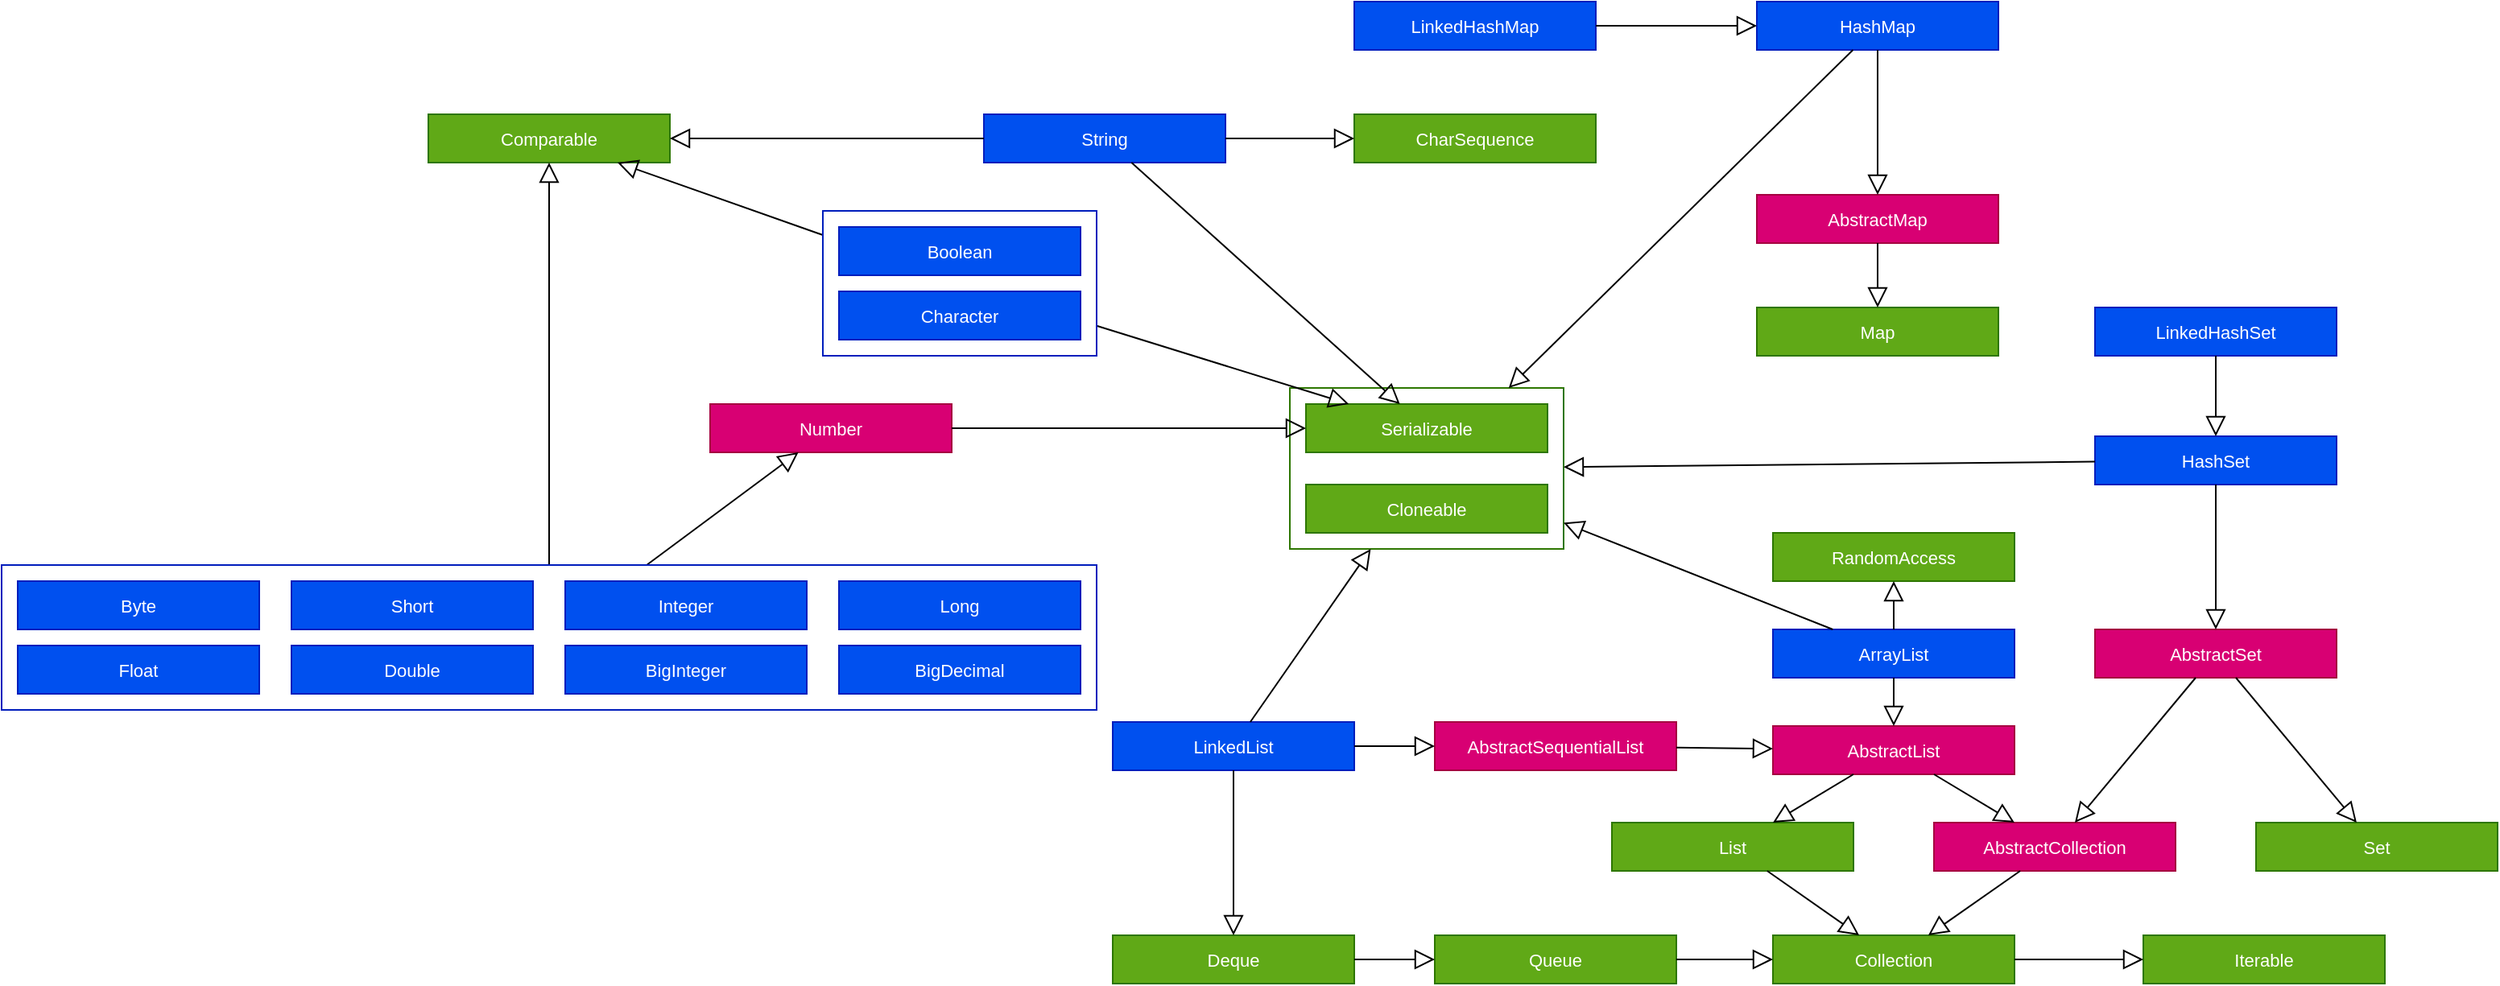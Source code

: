 <mxfile compressed="false" version="20.0.3" type="device">
  <diagram id="C5RBs43oDa-KdzZeNtuy" name="Page-1">
    <mxGraphModel dx="1306" dy="636" grid="1" gridSize="10" guides="1" tooltips="1" connect="1" arrows="1" fold="1" page="1" pageScale="1" pageWidth="1654" pageHeight="1169" math="0" shadow="0">
      <root>
        <mxCell id="WIyWlLk6GJQsqaUBKTNV-0" />
        <mxCell id="WIyWlLk6GJQsqaUBKTNV-1" parent="WIyWlLk6GJQsqaUBKTNV-0" />
        <mxCell id="bcarhAzKGb76M7BZtldy-30" value="String" style="rounded=0;fontFamily=Helvetica;fontSize=11;fontColor=#ffffff;fillColor=#0050ef;strokeColor=#001DBC;" parent="WIyWlLk6GJQsqaUBKTNV-1" vertex="1">
          <mxGeometry x="640" y="400" width="150" height="30" as="geometry" />
        </mxCell>
        <mxCell id="bcarhAzKGb76M7BZtldy-31" value="List" style="rounded=0;fontFamily=Helvetica;fontSize=11;fontColor=#ffffff;fillColor=#60a917;strokeColor=#2D7600;" parent="WIyWlLk6GJQsqaUBKTNV-1" vertex="1">
          <mxGeometry x="1030" y="840" width="150" height="30" as="geometry" />
        </mxCell>
        <mxCell id="bcarhAzKGb76M7BZtldy-46" value="Collection" style="rounded=0;fontFamily=Helvetica;fontSize=11;fontColor=#ffffff;fillColor=#60a917;strokeColor=#2D7600;" parent="WIyWlLk6GJQsqaUBKTNV-1" vertex="1">
          <mxGeometry x="1130" y="910" width="150" height="30" as="geometry" />
        </mxCell>
        <mxCell id="bcarhAzKGb76M7BZtldy-48" value="Iterable" style="rounded=0;fontFamily=Helvetica;fontSize=11;fontColor=#ffffff;fillColor=#60a917;strokeColor=#2D7600;" parent="WIyWlLk6GJQsqaUBKTNV-1" vertex="1">
          <mxGeometry x="1360" y="910" width="150" height="30" as="geometry" />
        </mxCell>
        <mxCell id="bcarhAzKGb76M7BZtldy-50" value="ArrayList" style="rounded=0;fontFamily=Helvetica;fontSize=11;fontColor=#ffffff;fillColor=#0050ef;strokeColor=#001DBC;" parent="WIyWlLk6GJQsqaUBKTNV-1" vertex="1">
          <mxGeometry x="1130" y="720" width="150" height="30" as="geometry" />
        </mxCell>
        <mxCell id="bcarhAzKGb76M7BZtldy-51" value="LinkedList" style="rounded=0;fontFamily=Helvetica;fontSize=11;fontColor=#ffffff;fillColor=#0050ef;strokeColor=#001DBC;" parent="WIyWlLk6GJQsqaUBKTNV-1" vertex="1">
          <mxGeometry x="720" y="777.5" width="150" height="30" as="geometry" />
        </mxCell>
        <mxCell id="bcarhAzKGb76M7BZtldy-53" value="RandomAccess" style="rounded=0;fontFamily=Helvetica;fontSize=11;fontColor=#ffffff;fillColor=#60a917;strokeColor=#2D7600;" parent="WIyWlLk6GJQsqaUBKTNV-1" vertex="1">
          <mxGeometry x="1130" y="660" width="150" height="30" as="geometry" />
        </mxCell>
        <mxCell id="bcarhAzKGb76M7BZtldy-55" value="Deque" style="rounded=0;fontFamily=Helvetica;fontSize=11;fontColor=#ffffff;fillColor=#60a917;strokeColor=#2D7600;" parent="WIyWlLk6GJQsqaUBKTNV-1" vertex="1">
          <mxGeometry x="720" y="910" width="150" height="30" as="geometry" />
        </mxCell>
        <mxCell id="bcarhAzKGb76M7BZtldy-62" value="Queue" style="rounded=0;fontFamily=Helvetica;fontSize=11;fontColor=#ffffff;fillColor=#60a917;strokeColor=#2D7600;" parent="WIyWlLk6GJQsqaUBKTNV-1" vertex="1">
          <mxGeometry x="920" y="910" width="150" height="30" as="geometry" />
        </mxCell>
        <mxCell id="bcarhAzKGb76M7BZtldy-66" value="AbstractSequentialList" style="rounded=0;fontFamily=Helvetica;fontSize=11;fontColor=#ffffff;fillColor=#d80073;strokeColor=#A50040;" parent="WIyWlLk6GJQsqaUBKTNV-1" vertex="1">
          <mxGeometry x="920" y="777.5" width="150" height="30" as="geometry" />
        </mxCell>
        <mxCell id="bcarhAzKGb76M7BZtldy-67" value="AbstractList" style="rounded=0;fontFamily=Helvetica;fontSize=11;fontColor=#ffffff;fillColor=#d80073;strokeColor=#A50040;" parent="WIyWlLk6GJQsqaUBKTNV-1" vertex="1">
          <mxGeometry x="1130" y="780" width="150" height="30" as="geometry" />
        </mxCell>
        <mxCell id="bcarhAzKGb76M7BZtldy-68" value="AbstractCollection" style="rounded=0;fontFamily=Helvetica;fontSize=11;fontColor=#ffffff;fillColor=#d80073;strokeColor=#A50040;" parent="WIyWlLk6GJQsqaUBKTNV-1" vertex="1">
          <mxGeometry x="1230" y="840" width="150" height="30" as="geometry" />
        </mxCell>
        <mxCell id="bcarhAzKGb76M7BZtldy-86" value="CharSequence" style="rounded=0;fontFamily=Helvetica;fontSize=11;fontColor=#ffffff;fillColor=#60a917;strokeColor=#2D7600;" parent="WIyWlLk6GJQsqaUBKTNV-1" vertex="1">
          <mxGeometry x="870" y="400" width="150" height="30" as="geometry" />
        </mxCell>
        <mxCell id="bcarhAzKGb76M7BZtldy-98" value="AbstractSet" style="rounded=0;fontFamily=Helvetica;fontSize=11;fontColor=#ffffff;fillColor=#d80073;strokeColor=#A50040;" parent="WIyWlLk6GJQsqaUBKTNV-1" vertex="1">
          <mxGeometry x="1330" y="720" width="150" height="30" as="geometry" />
        </mxCell>
        <mxCell id="bcarhAzKGb76M7BZtldy-99" value="Set" style="rounded=0;fontFamily=Helvetica;fontSize=11;fontColor=#ffffff;fillColor=#60a917;strokeColor=#2D7600;" parent="WIyWlLk6GJQsqaUBKTNV-1" vertex="1">
          <mxGeometry x="1430" y="840" width="150" height="30" as="geometry" />
        </mxCell>
        <mxCell id="bcarhAzKGb76M7BZtldy-32" value="Map" style="rounded=0;fontFamily=Helvetica;fontSize=11;fontColor=#ffffff;fillColor=#60a917;strokeColor=#2D7600;" parent="WIyWlLk6GJQsqaUBKTNV-1" vertex="1">
          <mxGeometry x="1120" y="520" width="150" height="30" as="geometry" />
        </mxCell>
        <mxCell id="bcarhAzKGb76M7BZtldy-88" value="HashMap" style="rounded=0;fontFamily=Helvetica;fontSize=11;fontColor=#ffffff;fillColor=#0050ef;strokeColor=#001DBC;" parent="WIyWlLk6GJQsqaUBKTNV-1" vertex="1">
          <mxGeometry x="1120" y="330" width="150" height="30" as="geometry" />
        </mxCell>
        <mxCell id="bcarhAzKGb76M7BZtldy-89" value="AbstractMap" style="rounded=0;fontFamily=Helvetica;fontSize=11;fontColor=#ffffff;fillColor=#d80073;strokeColor=#A50040;" parent="WIyWlLk6GJQsqaUBKTNV-1" vertex="1">
          <mxGeometry x="1120" y="450" width="150" height="30" as="geometry" />
        </mxCell>
        <mxCell id="bcarhAzKGb76M7BZtldy-94" value="LinkedHashMap" style="rounded=0;fontFamily=Helvetica;fontSize=11;fontColor=#ffffff;fillColor=#0050ef;strokeColor=#001DBC;" parent="WIyWlLk6GJQsqaUBKTNV-1" vertex="1">
          <mxGeometry x="870" y="330" width="150" height="30" as="geometry" />
        </mxCell>
        <mxCell id="bcarhAzKGb76M7BZtldy-97" value="HashSet" style="rounded=0;fontFamily=Helvetica;fontSize=11;fontColor=#ffffff;fillColor=#0050ef;strokeColor=#001DBC;" parent="WIyWlLk6GJQsqaUBKTNV-1" vertex="1">
          <mxGeometry x="1330" y="600" width="150" height="30" as="geometry" />
        </mxCell>
        <mxCell id="bcarhAzKGb76M7BZtldy-104" value="LinkedHashSet" style="rounded=0;fontFamily=Helvetica;fontSize=11;fontColor=#ffffff;fillColor=#0050ef;strokeColor=#001DBC;" parent="WIyWlLk6GJQsqaUBKTNV-1" vertex="1">
          <mxGeometry x="1330" y="520" width="150" height="30" as="geometry" />
        </mxCell>
        <mxCell id="bcarhAzKGb76M7BZtldy-27" value="Number" style="rounded=0;fontFamily=Helvetica;fontSize=11;fontColor=#ffffff;fillColor=#d80073;strokeColor=#A50040;" parent="WIyWlLk6GJQsqaUBKTNV-1" vertex="1">
          <mxGeometry x="470" y="580" width="150" height="30" as="geometry" />
        </mxCell>
        <mxCell id="bcarhAzKGb76M7BZtldy-76" value="Comparable" style="rounded=0;fontFamily=Helvetica;fontSize=11;fontColor=#ffffff;fillColor=#60a917;strokeColor=#2D7600;" parent="WIyWlLk6GJQsqaUBKTNV-1" vertex="1">
          <mxGeometry x="295" y="400" width="150" height="30" as="geometry" />
        </mxCell>
        <mxCell id="xo6h9skGutNDoiyW-js7-5" value="" style="group" parent="WIyWlLk6GJQsqaUBKTNV-1" vertex="1" connectable="0">
          <mxGeometry x="830" y="570" width="170" height="100" as="geometry" />
        </mxCell>
        <mxCell id="bcarhAzKGb76M7BZtldy-115" value="" style="rounded=0;fontFamily=Helvetica;fontSize=11;fontColor=#ffffff;fillColor=none;strokeColor=#2D7600;" parent="xo6h9skGutNDoiyW-js7-5" vertex="1">
          <mxGeometry width="170" height="100" as="geometry" />
        </mxCell>
        <mxCell id="bcarhAzKGb76M7BZtldy-28" value="Serializable" style="rounded=0;fontFamily=Helvetica;fontSize=11;fontColor=#ffffff;fillColor=#60a917;strokeColor=#2D7600;" parent="xo6h9skGutNDoiyW-js7-5" vertex="1">
          <mxGeometry x="10" y="10" width="150" height="30" as="geometry" />
        </mxCell>
        <mxCell id="bcarhAzKGb76M7BZtldy-59" value="Cloneable" style="rounded=0;fontFamily=Helvetica;fontSize=11;fontColor=#ffffff;fillColor=#60a917;strokeColor=#2D7600;" parent="xo6h9skGutNDoiyW-js7-5" vertex="1">
          <mxGeometry x="10" y="60" width="150" height="30" as="geometry" />
        </mxCell>
        <mxCell id="bcarhAzKGb76M7BZtldy-58" value="" style="edgeStyle=none;shape=connector;rounded=0;orthogonalLoop=1;jettySize=auto;shadow=0;labelBackgroundColor=default;fontFamily=Helvetica;fontSize=11;fontColor=default;endArrow=block;endFill=0;endSize=10;strokeColor=default;strokeWidth=1;elbow=vertical;" parent="WIyWlLk6GJQsqaUBKTNV-1" source="bcarhAzKGb76M7BZtldy-50" target="bcarhAzKGb76M7BZtldy-115" edge="1">
          <mxGeometry relative="1" as="geometry" />
        </mxCell>
        <mxCell id="bcarhAzKGb76M7BZtldy-114" style="edgeStyle=none;shape=connector;rounded=0;orthogonalLoop=1;jettySize=auto;html=0;shadow=0;labelBackgroundColor=default;fontFamily=Helvetica;fontSize=11;fontColor=default;endArrow=block;endFill=0;endSize=10;strokeColor=default;strokeWidth=1;elbow=vertical;" parent="WIyWlLk6GJQsqaUBKTNV-1" source="xo6h9skGutNDoiyW-js7-18" target="bcarhAzKGb76M7BZtldy-76" edge="1">
          <mxGeometry relative="1" as="geometry" />
        </mxCell>
        <mxCell id="bcarhAzKGb76M7BZtldy-74" style="edgeStyle=none;shape=connector;rounded=0;orthogonalLoop=1;jettySize=auto;html=0;shadow=0;labelBackgroundColor=default;fontFamily=Helvetica;fontSize=11;fontColor=default;endArrow=block;endFill=0;endSize=10;strokeColor=default;strokeWidth=1;elbow=vertical;" parent="WIyWlLk6GJQsqaUBKTNV-1" source="bcarhAzKGb76M7BZtldy-67" target="bcarhAzKGb76M7BZtldy-31" edge="1">
          <mxGeometry relative="1" as="geometry">
            <mxPoint x="1649" y="690" as="targetPoint" />
          </mxGeometry>
        </mxCell>
        <mxCell id="bcarhAzKGb76M7BZtldy-47" value="" style="edgeStyle=none;shape=connector;rounded=0;orthogonalLoop=1;jettySize=auto;shadow=0;labelBackgroundColor=default;fontFamily=Helvetica;fontSize=11;fontColor=default;endArrow=block;endFill=0;endSize=10;strokeColor=default;strokeWidth=1;elbow=vertical;" parent="WIyWlLk6GJQsqaUBKTNV-1" source="bcarhAzKGb76M7BZtldy-31" target="bcarhAzKGb76M7BZtldy-46" edge="1">
          <mxGeometry relative="1" as="geometry">
            <mxPoint x="1649" y="585" as="sourcePoint" />
          </mxGeometry>
        </mxCell>
        <mxCell id="bcarhAzKGb76M7BZtldy-72" style="edgeStyle=none;shape=connector;rounded=0;orthogonalLoop=1;jettySize=auto;html=0;shadow=0;labelBackgroundColor=default;fontFamily=Helvetica;fontSize=11;fontColor=default;endArrow=block;endFill=0;endSize=10;strokeColor=default;strokeWidth=1;elbow=vertical;" parent="WIyWlLk6GJQsqaUBKTNV-1" source="bcarhAzKGb76M7BZtldy-68" target="bcarhAzKGb76M7BZtldy-46" edge="1">
          <mxGeometry relative="1" as="geometry" />
        </mxCell>
        <mxCell id="bcarhAzKGb76M7BZtldy-175" style="shape=connector;rounded=0;orthogonalLoop=1;jettySize=auto;html=0;shadow=0;labelBackgroundColor=default;fontFamily=Helvetica;fontSize=11;fontColor=default;endArrow=block;endFill=0;endSize=10;strokeColor=default;strokeWidth=1;elbow=vertical;" parent="WIyWlLk6GJQsqaUBKTNV-1" source="bcarhAzKGb76M7BZtldy-46" target="bcarhAzKGb76M7BZtldy-48" edge="1">
          <mxGeometry relative="1" as="geometry" />
        </mxCell>
        <mxCell id="bcarhAzKGb76M7BZtldy-75" style="edgeStyle=none;shape=connector;rounded=0;orthogonalLoop=1;jettySize=auto;html=0;shadow=0;labelBackgroundColor=default;fontFamily=Helvetica;fontSize=11;fontColor=default;endArrow=block;endFill=0;endSize=10;strokeColor=default;strokeWidth=1;elbow=vertical;" parent="WIyWlLk6GJQsqaUBKTNV-1" source="bcarhAzKGb76M7BZtldy-50" target="bcarhAzKGb76M7BZtldy-67" edge="1">
          <mxGeometry relative="1" as="geometry">
            <mxPoint x="1639" y="760" as="sourcePoint" />
          </mxGeometry>
        </mxCell>
        <mxCell id="bcarhAzKGb76M7BZtldy-129" value="" style="edgeStyle=none;shape=connector;rounded=0;orthogonalLoop=1;jettySize=auto;html=0;shadow=0;labelBackgroundColor=default;fontFamily=Helvetica;fontSize=11;fontColor=default;endArrow=block;endFill=0;endSize=10;strokeColor=default;strokeWidth=1;elbow=vertical;" parent="WIyWlLk6GJQsqaUBKTNV-1" source="bcarhAzKGb76M7BZtldy-50" target="bcarhAzKGb76M7BZtldy-53" edge="1">
          <mxGeometry relative="1" as="geometry" />
        </mxCell>
        <mxCell id="bcarhAzKGb76M7BZtldy-56" value="" style="edgeStyle=none;shape=connector;rounded=0;orthogonalLoop=1;jettySize=auto;shadow=0;labelBackgroundColor=default;fontFamily=Helvetica;fontSize=11;fontColor=default;endArrow=block;endFill=0;endSize=10;strokeColor=default;strokeWidth=1;elbow=vertical;" parent="WIyWlLk6GJQsqaUBKTNV-1" source="bcarhAzKGb76M7BZtldy-51" target="bcarhAzKGb76M7BZtldy-55" edge="1">
          <mxGeometry relative="1" as="geometry" />
        </mxCell>
        <mxCell id="bcarhAzKGb76M7BZtldy-60" value="" style="edgeStyle=none;shape=connector;rounded=0;orthogonalLoop=1;jettySize=auto;shadow=0;labelBackgroundColor=default;fontFamily=Helvetica;fontSize=11;fontColor=default;endArrow=block;endFill=0;endSize=10;strokeColor=default;strokeWidth=1;elbow=vertical;" parent="WIyWlLk6GJQsqaUBKTNV-1" source="bcarhAzKGb76M7BZtldy-51" target="bcarhAzKGb76M7BZtldy-115" edge="1">
          <mxGeometry relative="1" as="geometry" />
        </mxCell>
        <mxCell id="bcarhAzKGb76M7BZtldy-63" value="" style="edgeStyle=none;shape=connector;rounded=0;orthogonalLoop=1;jettySize=auto;shadow=0;labelBackgroundColor=default;fontFamily=Helvetica;fontSize=11;fontColor=default;endArrow=block;endFill=0;endSize=10;strokeColor=default;strokeWidth=1;elbow=vertical;" parent="WIyWlLk6GJQsqaUBKTNV-1" source="bcarhAzKGb76M7BZtldy-55" target="bcarhAzKGb76M7BZtldy-62" edge="1">
          <mxGeometry relative="1" as="geometry" />
        </mxCell>
        <mxCell id="bcarhAzKGb76M7BZtldy-64" value="" style="edgeStyle=none;shape=connector;rounded=0;orthogonalLoop=1;jettySize=auto;shadow=0;labelBackgroundColor=default;fontFamily=Helvetica;fontSize=11;fontColor=default;endArrow=block;endFill=0;endSize=10;strokeColor=default;strokeWidth=1;elbow=vertical;" parent="WIyWlLk6GJQsqaUBKTNV-1" source="bcarhAzKGb76M7BZtldy-62" target="bcarhAzKGb76M7BZtldy-46" edge="1">
          <mxGeometry relative="1" as="geometry">
            <mxPoint x="1662.952" y="625.0" as="sourcePoint" />
          </mxGeometry>
        </mxCell>
        <mxCell id="bcarhAzKGb76M7BZtldy-71" style="edgeStyle=none;shape=connector;rounded=0;orthogonalLoop=1;jettySize=auto;html=0;shadow=0;labelBackgroundColor=default;fontFamily=Helvetica;fontSize=11;fontColor=default;endArrow=block;endFill=0;endSize=10;strokeColor=default;strokeWidth=1;elbow=vertical;" parent="WIyWlLk6GJQsqaUBKTNV-1" source="bcarhAzKGb76M7BZtldy-51" target="bcarhAzKGb76M7BZtldy-66" edge="1">
          <mxGeometry relative="1" as="geometry" />
        </mxCell>
        <mxCell id="bcarhAzKGb76M7BZtldy-69" style="shape=connector;rounded=0;orthogonalLoop=1;jettySize=auto;html=0;shadow=0;labelBackgroundColor=default;fontFamily=Helvetica;fontSize=11;fontColor=default;endArrow=block;endFill=0;endSize=10;strokeColor=default;strokeWidth=1;elbow=vertical;jumpStyle=arc;jumpSize=10;" parent="WIyWlLk6GJQsqaUBKTNV-1" source="bcarhAzKGb76M7BZtldy-66" target="bcarhAzKGb76M7BZtldy-67" edge="1">
          <mxGeometry relative="1" as="geometry" />
        </mxCell>
        <mxCell id="bcarhAzKGb76M7BZtldy-70" style="edgeStyle=none;shape=connector;rounded=0;orthogonalLoop=1;jettySize=auto;html=0;shadow=0;labelBackgroundColor=default;fontFamily=Helvetica;fontSize=11;fontColor=default;endArrow=block;endFill=0;endSize=10;strokeColor=default;strokeWidth=1;elbow=vertical;" parent="WIyWlLk6GJQsqaUBKTNV-1" source="bcarhAzKGb76M7BZtldy-67" target="bcarhAzKGb76M7BZtldy-68" edge="1">
          <mxGeometry relative="1" as="geometry" />
        </mxCell>
        <mxCell id="bcarhAzKGb76M7BZtldy-85" style="edgeStyle=none;shape=connector;rounded=0;orthogonalLoop=1;jettySize=auto;html=0;shadow=0;labelBackgroundColor=default;fontFamily=Helvetica;fontSize=11;fontColor=default;endArrow=block;endFill=0;endSize=10;strokeColor=default;strokeWidth=1;elbow=vertical;" parent="WIyWlLk6GJQsqaUBKTNV-1" source="bcarhAzKGb76M7BZtldy-30" target="bcarhAzKGb76M7BZtldy-76" edge="1">
          <mxGeometry relative="1" as="geometry" />
        </mxCell>
        <mxCell id="bcarhAzKGb76M7BZtldy-112" style="edgeStyle=none;shape=connector;rounded=0;orthogonalLoop=1;jettySize=auto;html=0;shadow=0;labelBackgroundColor=default;fontFamily=Helvetica;fontSize=11;fontColor=default;endArrow=block;endFill=0;endSize=10;strokeColor=default;strokeWidth=1;elbow=vertical;" parent="WIyWlLk6GJQsqaUBKTNV-1" source="bcarhAzKGb76M7BZtldy-88" target="bcarhAzKGb76M7BZtldy-115" edge="1">
          <mxGeometry relative="1" as="geometry" />
        </mxCell>
        <mxCell id="bcarhAzKGb76M7BZtldy-176" style="shape=connector;rounded=0;orthogonalLoop=1;jettySize=auto;html=0;shadow=0;labelBackgroundColor=default;fontFamily=Helvetica;fontSize=11;fontColor=default;endArrow=block;endFill=0;endSize=10;strokeColor=default;strokeWidth=1;elbow=vertical;" parent="WIyWlLk6GJQsqaUBKTNV-1" source="bcarhAzKGb76M7BZtldy-98" target="bcarhAzKGb76M7BZtldy-68" edge="1">
          <mxGeometry relative="1" as="geometry" />
        </mxCell>
        <mxCell id="bcarhAzKGb76M7BZtldy-107" style="edgeStyle=none;shape=connector;rounded=0;orthogonalLoop=1;jettySize=auto;html=0;shadow=0;labelBackgroundColor=default;fontFamily=Helvetica;fontSize=11;fontColor=default;endArrow=block;endFill=0;endSize=10;strokeColor=default;strokeWidth=1;elbow=vertical;" parent="WIyWlLk6GJQsqaUBKTNV-1" source="bcarhAzKGb76M7BZtldy-97" target="bcarhAzKGb76M7BZtldy-115" edge="1">
          <mxGeometry relative="1" as="geometry">
            <mxPoint x="1449.634" y="390" as="sourcePoint" />
            <mxPoint x="1461.667" y="445" as="targetPoint" />
          </mxGeometry>
        </mxCell>
        <mxCell id="bcarhAzKGb76M7BZtldy-100" style="edgeStyle=none;shape=connector;rounded=0;orthogonalLoop=1;jettySize=auto;html=0;shadow=0;labelBackgroundColor=default;fontFamily=Helvetica;fontSize=11;fontColor=default;endArrow=block;endFill=0;endSize=10;strokeColor=default;strokeWidth=1;elbow=vertical;" parent="WIyWlLk6GJQsqaUBKTNV-1" source="bcarhAzKGb76M7BZtldy-97" target="bcarhAzKGb76M7BZtldy-98" edge="1">
          <mxGeometry relative="1" as="geometry" />
        </mxCell>
        <mxCell id="bcarhAzKGb76M7BZtldy-109" style="edgeStyle=none;shape=connector;rounded=0;orthogonalLoop=1;jettySize=auto;html=0;shadow=0;labelBackgroundColor=default;fontFamily=Helvetica;fontSize=11;fontColor=default;endArrow=block;endFill=0;endSize=10;strokeColor=default;strokeWidth=1;elbow=vertical;" parent="WIyWlLk6GJQsqaUBKTNV-1" source="bcarhAzKGb76M7BZtldy-98" target="bcarhAzKGb76M7BZtldy-99" edge="1">
          <mxGeometry relative="1" as="geometry" />
        </mxCell>
        <mxCell id="bcarhAzKGb76M7BZtldy-91" style="edgeStyle=none;shape=connector;rounded=0;orthogonalLoop=1;jettySize=auto;html=0;shadow=0;labelBackgroundColor=default;fontFamily=Helvetica;fontSize=11;fontColor=default;endArrow=block;endFill=0;endSize=10;strokeColor=default;strokeWidth=1;elbow=vertical;" parent="WIyWlLk6GJQsqaUBKTNV-1" source="bcarhAzKGb76M7BZtldy-89" target="bcarhAzKGb76M7BZtldy-32" edge="1">
          <mxGeometry relative="1" as="geometry" />
        </mxCell>
        <mxCell id="bcarhAzKGb76M7BZtldy-90" style="edgeStyle=none;shape=connector;rounded=0;orthogonalLoop=1;jettySize=auto;html=0;shadow=0;labelBackgroundColor=default;fontFamily=Helvetica;fontSize=11;fontColor=default;endArrow=block;endFill=0;endSize=10;strokeColor=default;strokeWidth=1;elbow=vertical;" parent="WIyWlLk6GJQsqaUBKTNV-1" source="bcarhAzKGb76M7BZtldy-88" target="bcarhAzKGb76M7BZtldy-89" edge="1">
          <mxGeometry relative="1" as="geometry" />
        </mxCell>
        <mxCell id="bcarhAzKGb76M7BZtldy-95" style="edgeStyle=none;shape=connector;rounded=0;orthogonalLoop=1;jettySize=auto;html=0;shadow=0;labelBackgroundColor=default;fontFamily=Helvetica;fontSize=11;fontColor=default;endArrow=block;endFill=0;endSize=10;strokeColor=default;strokeWidth=1;elbow=vertical;" parent="WIyWlLk6GJQsqaUBKTNV-1" source="bcarhAzKGb76M7BZtldy-94" target="bcarhAzKGb76M7BZtldy-88" edge="1">
          <mxGeometry relative="1" as="geometry" />
        </mxCell>
        <mxCell id="bcarhAzKGb76M7BZtldy-105" style="edgeStyle=none;shape=connector;rounded=0;orthogonalLoop=1;jettySize=auto;html=0;shadow=0;labelBackgroundColor=default;fontFamily=Helvetica;fontSize=11;fontColor=default;endArrow=block;endFill=0;endSize=10;strokeColor=default;strokeWidth=1;elbow=vertical;" parent="WIyWlLk6GJQsqaUBKTNV-1" source="bcarhAzKGb76M7BZtldy-104" target="bcarhAzKGb76M7BZtldy-97" edge="1">
          <mxGeometry relative="1" as="geometry" />
        </mxCell>
        <mxCell id="xo6h9skGutNDoiyW-js7-3" style="edgeStyle=none;shape=connector;rounded=0;orthogonalLoop=1;jettySize=auto;html=0;shadow=0;labelBackgroundColor=default;fontFamily=Helvetica;fontSize=11;fontColor=default;endArrow=block;endFill=0;endSize=10;strokeColor=default;strokeWidth=1;elbow=vertical;" parent="WIyWlLk6GJQsqaUBKTNV-1" source="xo6h9skGutNDoiyW-js7-0" target="bcarhAzKGb76M7BZtldy-76" edge="1">
          <mxGeometry relative="1" as="geometry" />
        </mxCell>
        <mxCell id="xo6h9skGutNDoiyW-js7-4" style="edgeStyle=none;shape=connector;rounded=0;orthogonalLoop=1;jettySize=auto;html=0;shadow=0;labelBackgroundColor=default;fontFamily=Helvetica;fontSize=11;fontColor=default;endArrow=block;endFill=0;endSize=10;strokeColor=default;strokeWidth=1;elbow=vertical;" parent="WIyWlLk6GJQsqaUBKTNV-1" source="xo6h9skGutNDoiyW-js7-0" target="bcarhAzKGb76M7BZtldy-27" edge="1">
          <mxGeometry relative="1" as="geometry" />
        </mxCell>
        <mxCell id="bcarhAzKGb76M7BZtldy-41" value="" style="edgeStyle=none;shape=connector;rounded=0;orthogonalLoop=1;jettySize=auto;shadow=0;labelBackgroundColor=default;fontFamily=Helvetica;fontSize=11;fontColor=default;endArrow=block;endFill=0;endSize=10;strokeColor=default;strokeWidth=1;elbow=vertical;" parent="WIyWlLk6GJQsqaUBKTNV-1" source="bcarhAzKGb76M7BZtldy-27" target="bcarhAzKGb76M7BZtldy-28" edge="1">
          <mxGeometry relative="1" as="geometry" />
        </mxCell>
        <mxCell id="bcarhAzKGb76M7BZtldy-42" value="" style="edgeStyle=none;shape=connector;rounded=0;orthogonalLoop=1;jettySize=auto;shadow=0;labelBackgroundColor=default;fontFamily=Helvetica;fontSize=11;fontColor=default;endArrow=block;endFill=0;endSize=10;strokeColor=default;strokeWidth=1;elbow=vertical;" parent="WIyWlLk6GJQsqaUBKTNV-1" source="xo6h9skGutNDoiyW-js7-18" target="bcarhAzKGb76M7BZtldy-28" edge="1">
          <mxGeometry relative="1" as="geometry" />
        </mxCell>
        <mxCell id="bcarhAzKGb76M7BZtldy-43" value="" style="edgeStyle=none;shape=connector;rounded=0;orthogonalLoop=1;jettySize=auto;shadow=0;labelBackgroundColor=default;fontFamily=Helvetica;fontSize=11;fontColor=default;endArrow=block;endFill=0;endSize=10;strokeColor=default;strokeWidth=1;elbow=vertical;" parent="WIyWlLk6GJQsqaUBKTNV-1" source="bcarhAzKGb76M7BZtldy-30" target="bcarhAzKGb76M7BZtldy-28" edge="1">
          <mxGeometry relative="1" as="geometry" />
        </mxCell>
        <mxCell id="bcarhAzKGb76M7BZtldy-87" style="edgeStyle=none;shape=connector;rounded=0;orthogonalLoop=1;jettySize=auto;html=0;shadow=0;labelBackgroundColor=default;fontFamily=Helvetica;fontSize=11;fontColor=default;endArrow=block;endFill=0;endSize=10;strokeColor=default;strokeWidth=1;elbow=vertical;" parent="WIyWlLk6GJQsqaUBKTNV-1" source="bcarhAzKGb76M7BZtldy-30" target="bcarhAzKGb76M7BZtldy-86" edge="1">
          <mxGeometry relative="1" as="geometry" />
        </mxCell>
        <mxCell id="xo6h9skGutNDoiyW-js7-6" value="" style="group" parent="WIyWlLk6GJQsqaUBKTNV-1" vertex="1" connectable="0">
          <mxGeometry x="30" y="680" width="680" height="90" as="geometry" />
        </mxCell>
        <mxCell id="xo6h9skGutNDoiyW-js7-0" value="" style="rounded=0;whiteSpace=wrap;html=1;fillColor=none;fontColor=#ffffff;strokeColor=#001DBC;" parent="xo6h9skGutNDoiyW-js7-6" vertex="1">
          <mxGeometry width="680" height="90" as="geometry" />
        </mxCell>
        <mxCell id="bcarhAzKGb76M7BZtldy-19" value="Byte" style="rounded=0;fontFamily=Helvetica;fontSize=11;fontColor=#ffffff;fillColor=#0050ef;strokeColor=#001DBC;" parent="xo6h9skGutNDoiyW-js7-6" vertex="1">
          <mxGeometry x="10" y="10" width="150" height="30" as="geometry" />
        </mxCell>
        <mxCell id="bcarhAzKGb76M7BZtldy-20" value="Short" style="rounded=0;fontFamily=Helvetica;fontSize=11;fontColor=#ffffff;fillColor=#0050ef;strokeColor=#001DBC;" parent="xo6h9skGutNDoiyW-js7-6" vertex="1">
          <mxGeometry x="180" y="10" width="150" height="30" as="geometry" />
        </mxCell>
        <mxCell id="bcarhAzKGb76M7BZtldy-21" value="Integer" style="rounded=0;fontFamily=Helvetica;fontSize=11;fontColor=#ffffff;fillColor=#0050ef;strokeColor=#001DBC;" parent="xo6h9skGutNDoiyW-js7-6" vertex="1">
          <mxGeometry x="350" y="10" width="150" height="30" as="geometry" />
        </mxCell>
        <mxCell id="bcarhAzKGb76M7BZtldy-22" value="Long" style="rounded=0;fontFamily=Helvetica;fontSize=11;fontColor=#ffffff;fillColor=#0050ef;strokeColor=#001DBC;" parent="xo6h9skGutNDoiyW-js7-6" vertex="1">
          <mxGeometry x="520" y="10" width="150" height="30" as="geometry" />
        </mxCell>
        <mxCell id="bcarhAzKGb76M7BZtldy-23" value="Float" style="rounded=0;fontFamily=Helvetica;fontSize=11;fontColor=#ffffff;fillColor=#0050ef;strokeColor=#001DBC;" parent="xo6h9skGutNDoiyW-js7-6" vertex="1">
          <mxGeometry x="10" y="50" width="150" height="30" as="geometry" />
        </mxCell>
        <mxCell id="bcarhAzKGb76M7BZtldy-24" value="Double" style="rounded=0;fontFamily=Helvetica;fontSize=11;fontColor=#ffffff;fillColor=#0050ef;strokeColor=#001DBC;" parent="xo6h9skGutNDoiyW-js7-6" vertex="1">
          <mxGeometry x="180" y="50" width="150" height="30" as="geometry" />
        </mxCell>
        <mxCell id="bcarhAzKGb76M7BZtldy-25" value="BigInteger" style="rounded=0;fontFamily=Helvetica;fontSize=11;fontColor=#ffffff;fillColor=#0050ef;strokeColor=#001DBC;" parent="xo6h9skGutNDoiyW-js7-6" vertex="1">
          <mxGeometry x="350" y="50" width="150" height="30" as="geometry" />
        </mxCell>
        <mxCell id="bcarhAzKGb76M7BZtldy-26" value="BigDecimal" style="rounded=0;fontFamily=Helvetica;fontSize=11;fontColor=#ffffff;fillColor=#0050ef;strokeColor=#001DBC;" parent="xo6h9skGutNDoiyW-js7-6" vertex="1">
          <mxGeometry x="520" y="50" width="150" height="30" as="geometry" />
        </mxCell>
        <mxCell id="xo6h9skGutNDoiyW-js7-19" value="" style="group" parent="WIyWlLk6GJQsqaUBKTNV-1" vertex="1" connectable="0">
          <mxGeometry x="540" y="460" width="170" height="90" as="geometry" />
        </mxCell>
        <mxCell id="xo6h9skGutNDoiyW-js7-18" value="" style="rounded=0;fontFamily=Helvetica;fontSize=11;fontColor=#ffffff;fillColor=none;strokeColor=#001DBC;" parent="xo6h9skGutNDoiyW-js7-19" vertex="1">
          <mxGeometry width="170" height="90" as="geometry" />
        </mxCell>
        <mxCell id="bcarhAzKGb76M7BZtldy-29" value="Boolean" style="rounded=0;fontFamily=Helvetica;fontSize=11;fontColor=#ffffff;fillColor=#0050ef;strokeColor=#001DBC;" parent="xo6h9skGutNDoiyW-js7-19" vertex="1">
          <mxGeometry x="10" y="10" width="150" height="30" as="geometry" />
        </mxCell>
        <mxCell id="xo6h9skGutNDoiyW-js7-7" value="Character" style="rounded=0;fontFamily=Helvetica;fontSize=11;fontColor=#ffffff;fillColor=#0050ef;strokeColor=#001DBC;" parent="xo6h9skGutNDoiyW-js7-19" vertex="1">
          <mxGeometry x="10" y="50" width="150" height="30" as="geometry" />
        </mxCell>
      </root>
    </mxGraphModel>
  </diagram>
</mxfile>
